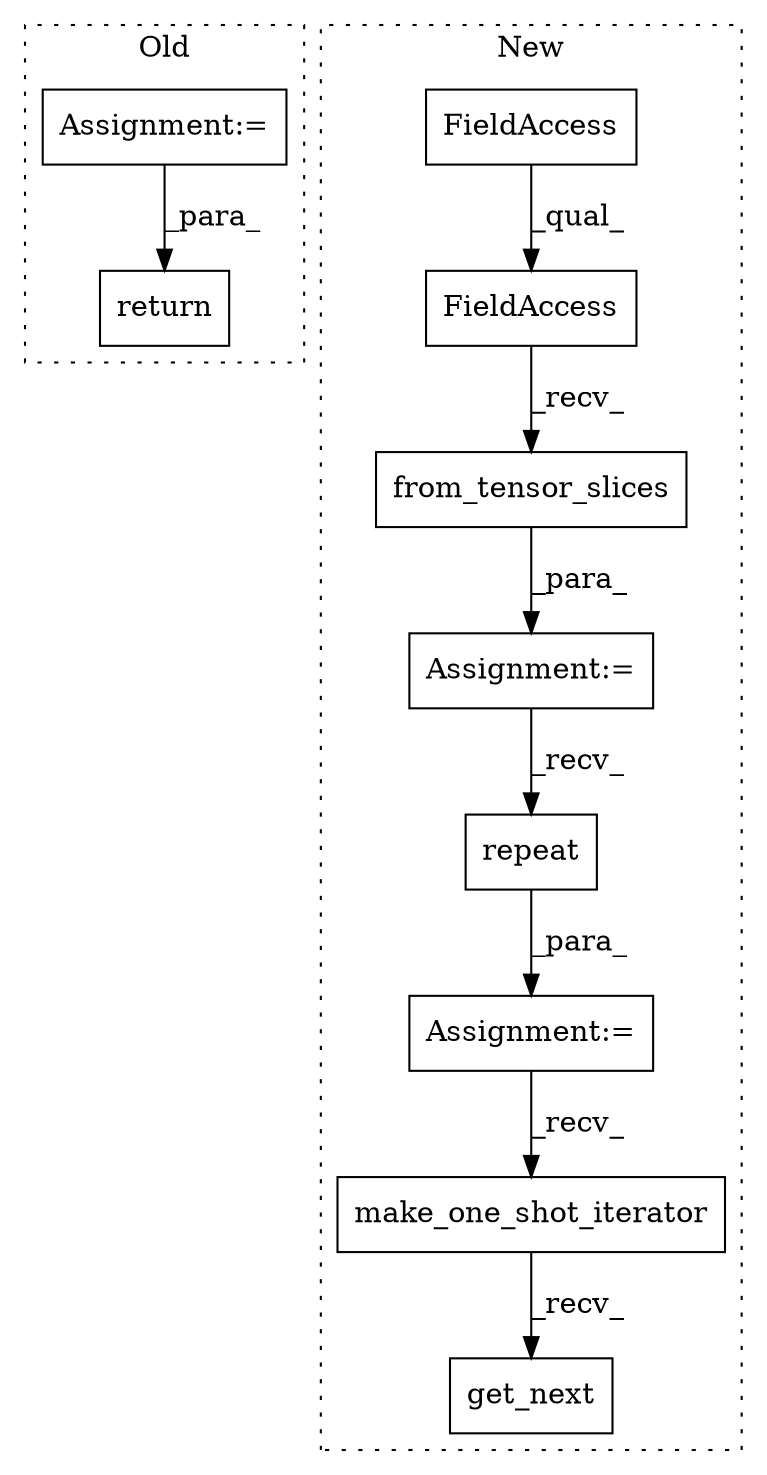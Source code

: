 digraph G {
subgraph cluster0 {
1 [label="return" a="41" s="1485" l="7" shape="box"];
4 [label="Assignment:=" a="7" s="1285" l="1" shape="box"];
label = "Old";
style="dotted";
}
subgraph cluster1 {
2 [label="make_one_shot_iterator" a="32" s="1784" l="24" shape="box"];
3 [label="get_next" a="32" s="1809" l="10" shape="box"];
5 [label="from_tensor_slices" a="32" s="1511,1536" l="19,1" shape="box"];
6 [label="FieldAccess" a="22" s="1487" l="23" shape="box"];
7 [label="FieldAccess" a="22" s="1487" l="15" shape="box"];
8 [label="repeat" a="32" s="1630" l="8" shape="box"];
9 [label="Assignment:=" a="7" s="1486" l="1" shape="box"];
10 [label="Assignment:=" a="7" s="1731" l="1" shape="box"];
label = "New";
style="dotted";
}
2 -> 3 [label="_recv_"];
4 -> 1 [label="_para_"];
5 -> 9 [label="_para_"];
6 -> 5 [label="_recv_"];
7 -> 6 [label="_qual_"];
8 -> 10 [label="_para_"];
9 -> 8 [label="_recv_"];
10 -> 2 [label="_recv_"];
}